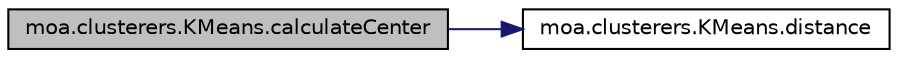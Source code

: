 digraph G
{
  edge [fontname="Helvetica",fontsize="10",labelfontname="Helvetica",labelfontsize="10"];
  node [fontname="Helvetica",fontsize="10",shape=record];
  rankdir=LR;
  Node1 [label="moa.clusterers.KMeans.calculateCenter",height=0.2,width=0.4,color="black", fillcolor="grey75", style="filled" fontcolor="black"];
  Node1 -> Node2 [color="midnightblue",fontsize="10",style="solid",fontname="Helvetica"];
  Node2 [label="moa.clusterers.KMeans.distance",height=0.2,width=0.4,color="black", fillcolor="white", style="filled",URL="$classmoa_1_1clusterers_1_1KMeans.html#a4770252dc5ba7528a30c1c926dec7e28"];
}

